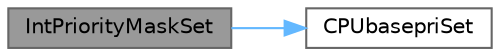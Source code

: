 digraph "IntPriorityMaskSet"
{
 // LATEX_PDF_SIZE
  bgcolor="transparent";
  edge [fontname=Helvetica,fontsize=10,labelfontname=Helvetica,labelfontsize=10];
  node [fontname=Helvetica,fontsize=10,shape=box,height=0.2,width=0.4];
  rankdir="LR";
  Node1 [id="Node000001",label="IntPriorityMaskSet",height=0.2,width=0.4,color="gray40", fillcolor="grey60", style="filled", fontcolor="black",tooltip=" "];
  Node1 -> Node2 [id="edge1_Node000001_Node000002",color="steelblue1",style="solid",tooltip=" "];
  Node2 [id="Node000002",label="CPUbasepriSet",height=0.2,width=0.4,color="grey40", fillcolor="white", style="filled",URL="$cpu_8h.html#a9168443ccbf784e3f1280615440d8cac",tooltip=" "];
}
